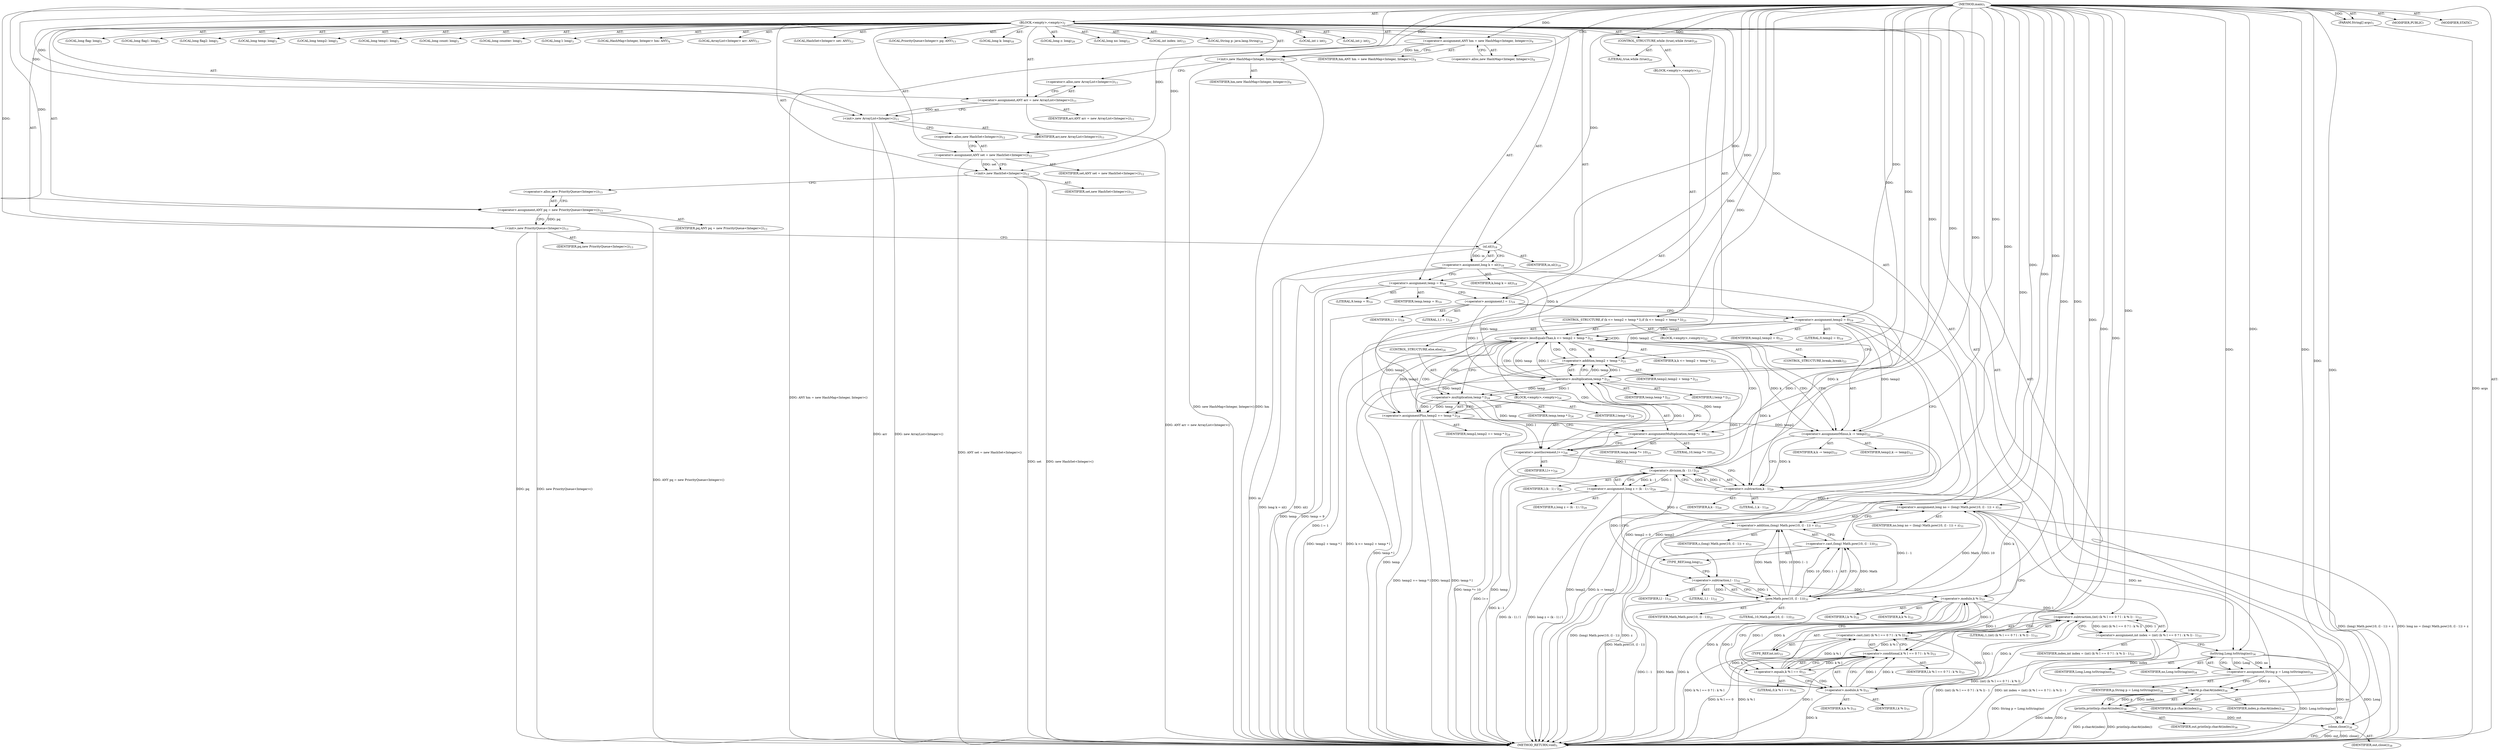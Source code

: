 digraph "main" {  
"25" [label = <(METHOD,main)<SUB>1</SUB>> ]
"26" [label = <(PARAM,String[] args)<SUB>1</SUB>> ]
"27" [label = <(BLOCK,&lt;empty&gt;,&lt;empty&gt;)<SUB>2</SUB>> ]
"28" [label = <(LOCAL,int i: int)<SUB>2</SUB>> ]
"29" [label = <(LOCAL,int j: int)<SUB>2</SUB>> ]
"30" [label = <(LOCAL,long flag: long)<SUB>3</SUB>> ]
"31" [label = <(LOCAL,long flag1: long)<SUB>3</SUB>> ]
"32" [label = <(LOCAL,long flag2: long)<SUB>3</SUB>> ]
"33" [label = <(LOCAL,long temp: long)<SUB>3</SUB>> ]
"34" [label = <(LOCAL,long temp2: long)<SUB>3</SUB>> ]
"35" [label = <(LOCAL,long temp1: long)<SUB>3</SUB>> ]
"36" [label = <(LOCAL,long count: long)<SUB>3</SUB>> ]
"37" [label = <(LOCAL,long counter: long)<SUB>3</SUB>> ]
"38" [label = <(LOCAL,long l: long)<SUB>3</SUB>> ]
"4" [label = <(LOCAL,HashMap&lt;Integer, Integer&gt; hm: ANY)<SUB>4</SUB>> ]
"39" [label = <(&lt;operator&gt;.assignment,ANY hm = new HashMap&lt;Integer, Integer&gt;())<SUB>4</SUB>> ]
"40" [label = <(IDENTIFIER,hm,ANY hm = new HashMap&lt;Integer, Integer&gt;())<SUB>4</SUB>> ]
"41" [label = <(&lt;operator&gt;.alloc,new HashMap&lt;Integer, Integer&gt;())<SUB>4</SUB>> ]
"42" [label = <(&lt;init&gt;,new HashMap&lt;Integer, Integer&gt;())<SUB>4</SUB>> ]
"3" [label = <(IDENTIFIER,hm,new HashMap&lt;Integer, Integer&gt;())<SUB>4</SUB>> ]
"6" [label = <(LOCAL,ArrayList&lt;Integer&gt; arr: ANY)<SUB>11</SUB>> ]
"43" [label = <(&lt;operator&gt;.assignment,ANY arr = new ArrayList&lt;Integer&gt;())<SUB>11</SUB>> ]
"44" [label = <(IDENTIFIER,arr,ANY arr = new ArrayList&lt;Integer&gt;())<SUB>11</SUB>> ]
"45" [label = <(&lt;operator&gt;.alloc,new ArrayList&lt;Integer&gt;())<SUB>11</SUB>> ]
"46" [label = <(&lt;init&gt;,new ArrayList&lt;Integer&gt;())<SUB>11</SUB>> ]
"5" [label = <(IDENTIFIER,arr,new ArrayList&lt;Integer&gt;())<SUB>11</SUB>> ]
"8" [label = <(LOCAL,HashSet&lt;Integer&gt; set: ANY)<SUB>12</SUB>> ]
"47" [label = <(&lt;operator&gt;.assignment,ANY set = new HashSet&lt;Integer&gt;())<SUB>12</SUB>> ]
"48" [label = <(IDENTIFIER,set,ANY set = new HashSet&lt;Integer&gt;())<SUB>12</SUB>> ]
"49" [label = <(&lt;operator&gt;.alloc,new HashSet&lt;Integer&gt;())<SUB>12</SUB>> ]
"50" [label = <(&lt;init&gt;,new HashSet&lt;Integer&gt;())<SUB>12</SUB>> ]
"7" [label = <(IDENTIFIER,set,new HashSet&lt;Integer&gt;())<SUB>12</SUB>> ]
"10" [label = <(LOCAL,PriorityQueue&lt;Integer&gt; pq: ANY)<SUB>13</SUB>> ]
"51" [label = <(&lt;operator&gt;.assignment,ANY pq = new PriorityQueue&lt;Integer&gt;())<SUB>13</SUB>> ]
"52" [label = <(IDENTIFIER,pq,ANY pq = new PriorityQueue&lt;Integer&gt;())<SUB>13</SUB>> ]
"53" [label = <(&lt;operator&gt;.alloc,new PriorityQueue&lt;Integer&gt;())<SUB>13</SUB>> ]
"54" [label = <(&lt;init&gt;,new PriorityQueue&lt;Integer&gt;())<SUB>13</SUB>> ]
"9" [label = <(IDENTIFIER,pq,new PriorityQueue&lt;Integer&gt;())<SUB>13</SUB>> ]
"55" [label = <(LOCAL,long k: long)<SUB>18</SUB>> ]
"56" [label = <(&lt;operator&gt;.assignment,long k = nl())<SUB>18</SUB>> ]
"57" [label = <(IDENTIFIER,k,long k = nl())<SUB>18</SUB>> ]
"58" [label = <(nl,nl())<SUB>18</SUB>> ]
"59" [label = <(IDENTIFIER,in,nl())<SUB>18</SUB>> ]
"60" [label = <(&lt;operator&gt;.assignment,temp = 9)<SUB>19</SUB>> ]
"61" [label = <(IDENTIFIER,temp,temp = 9)<SUB>19</SUB>> ]
"62" [label = <(LITERAL,9,temp = 9)<SUB>19</SUB>> ]
"63" [label = <(&lt;operator&gt;.assignment,l = 1)<SUB>19</SUB>> ]
"64" [label = <(IDENTIFIER,l,l = 1)<SUB>19</SUB>> ]
"65" [label = <(LITERAL,1,l = 1)<SUB>19</SUB>> ]
"66" [label = <(&lt;operator&gt;.assignment,temp2 = 0)<SUB>19</SUB>> ]
"67" [label = <(IDENTIFIER,temp2,temp2 = 0)<SUB>19</SUB>> ]
"68" [label = <(LITERAL,0,temp2 = 0)<SUB>19</SUB>> ]
"69" [label = <(CONTROL_STRUCTURE,while (true),while (true))<SUB>20</SUB>> ]
"70" [label = <(LITERAL,true,while (true))<SUB>20</SUB>> ]
"71" [label = <(BLOCK,&lt;empty&gt;,&lt;empty&gt;)<SUB>21</SUB>> ]
"72" [label = <(CONTROL_STRUCTURE,if (k &lt;= temp2 + temp * l),if (k &lt;= temp2 + temp * l))<SUB>21</SUB>> ]
"73" [label = <(&lt;operator&gt;.lessEqualsThan,k &lt;= temp2 + temp * l)<SUB>21</SUB>> ]
"74" [label = <(IDENTIFIER,k,k &lt;= temp2 + temp * l)<SUB>21</SUB>> ]
"75" [label = <(&lt;operator&gt;.addition,temp2 + temp * l)<SUB>21</SUB>> ]
"76" [label = <(IDENTIFIER,temp2,temp2 + temp * l)<SUB>21</SUB>> ]
"77" [label = <(&lt;operator&gt;.multiplication,temp * l)<SUB>21</SUB>> ]
"78" [label = <(IDENTIFIER,temp,temp * l)<SUB>21</SUB>> ]
"79" [label = <(IDENTIFIER,l,temp * l)<SUB>21</SUB>> ]
"80" [label = <(BLOCK,&lt;empty&gt;,&lt;empty&gt;)<SUB>22</SUB>> ]
"81" [label = <(&lt;operator&gt;.assignmentMinus,k -= temp2)<SUB>22</SUB>> ]
"82" [label = <(IDENTIFIER,k,k -= temp2)<SUB>22</SUB>> ]
"83" [label = <(IDENTIFIER,temp2,k -= temp2)<SUB>22</SUB>> ]
"84" [label = <(CONTROL_STRUCTURE,break;,break;)<SUB>22</SUB>> ]
"85" [label = <(CONTROL_STRUCTURE,else,else)<SUB>24</SUB>> ]
"86" [label = <(BLOCK,&lt;empty&gt;,&lt;empty&gt;)<SUB>24</SUB>> ]
"87" [label = <(&lt;operator&gt;.assignmentPlus,temp2 += temp * l)<SUB>24</SUB>> ]
"88" [label = <(IDENTIFIER,temp2,temp2 += temp * l)<SUB>24</SUB>> ]
"89" [label = <(&lt;operator&gt;.multiplication,temp * l)<SUB>24</SUB>> ]
"90" [label = <(IDENTIFIER,temp,temp * l)<SUB>24</SUB>> ]
"91" [label = <(IDENTIFIER,l,temp * l)<SUB>24</SUB>> ]
"92" [label = <(&lt;operator&gt;.assignmentMultiplication,temp *= 10)<SUB>25</SUB>> ]
"93" [label = <(IDENTIFIER,temp,temp *= 10)<SUB>25</SUB>> ]
"94" [label = <(LITERAL,10,temp *= 10)<SUB>25</SUB>> ]
"95" [label = <(&lt;operator&gt;.postIncrement,l++)<SUB>26</SUB>> ]
"96" [label = <(IDENTIFIER,l,l++)<SUB>26</SUB>> ]
"97" [label = <(LOCAL,long z: long)<SUB>29</SUB>> ]
"98" [label = <(&lt;operator&gt;.assignment,long z = (k - 1) / l)<SUB>29</SUB>> ]
"99" [label = <(IDENTIFIER,z,long z = (k - 1) / l)<SUB>29</SUB>> ]
"100" [label = <(&lt;operator&gt;.division,(k - 1) / l)<SUB>29</SUB>> ]
"101" [label = <(&lt;operator&gt;.subtraction,k - 1)<SUB>29</SUB>> ]
"102" [label = <(IDENTIFIER,k,k - 1)<SUB>29</SUB>> ]
"103" [label = <(LITERAL,1,k - 1)<SUB>29</SUB>> ]
"104" [label = <(IDENTIFIER,l,(k - 1) / l)<SUB>29</SUB>> ]
"105" [label = <(LOCAL,long no: long)<SUB>31</SUB>> ]
"106" [label = <(&lt;operator&gt;.assignment,long no = (long) Math.pow(10, (l - 1)) + z)<SUB>31</SUB>> ]
"107" [label = <(IDENTIFIER,no,long no = (long) Math.pow(10, (l - 1)) + z)<SUB>31</SUB>> ]
"108" [label = <(&lt;operator&gt;.addition,(long) Math.pow(10, (l - 1)) + z)<SUB>31</SUB>> ]
"109" [label = <(&lt;operator&gt;.cast,(long) Math.pow(10, (l - 1)))<SUB>31</SUB>> ]
"110" [label = <(TYPE_REF,long,long)<SUB>31</SUB>> ]
"111" [label = <(pow,Math.pow(10, (l - 1)))<SUB>31</SUB>> ]
"112" [label = <(IDENTIFIER,Math,Math.pow(10, (l - 1)))<SUB>31</SUB>> ]
"113" [label = <(LITERAL,10,Math.pow(10, (l - 1)))<SUB>31</SUB>> ]
"114" [label = <(&lt;operator&gt;.subtraction,l - 1)<SUB>31</SUB>> ]
"115" [label = <(IDENTIFIER,l,l - 1)<SUB>31</SUB>> ]
"116" [label = <(LITERAL,1,l - 1)<SUB>31</SUB>> ]
"117" [label = <(IDENTIFIER,z,(long) Math.pow(10, (l - 1)) + z)<SUB>31</SUB>> ]
"118" [label = <(LOCAL,int index: int)<SUB>33</SUB>> ]
"119" [label = <(&lt;operator&gt;.assignment,int index = (int) (k % l == 0 ? l : k % l) - 1)<SUB>33</SUB>> ]
"120" [label = <(IDENTIFIER,index,int index = (int) (k % l == 0 ? l : k % l) - 1)<SUB>33</SUB>> ]
"121" [label = <(&lt;operator&gt;.subtraction,(int) (k % l == 0 ? l : k % l) - 1)<SUB>33</SUB>> ]
"122" [label = <(&lt;operator&gt;.cast,(int) (k % l == 0 ? l : k % l))<SUB>33</SUB>> ]
"123" [label = <(TYPE_REF,int,int)<SUB>33</SUB>> ]
"124" [label = <(&lt;operator&gt;.conditional,k % l == 0 ? l : k % l)<SUB>33</SUB>> ]
"125" [label = <(&lt;operator&gt;.equals,k % l == 0)<SUB>33</SUB>> ]
"126" [label = <(&lt;operator&gt;.modulo,k % l)<SUB>33</SUB>> ]
"127" [label = <(IDENTIFIER,k,k % l)<SUB>33</SUB>> ]
"128" [label = <(IDENTIFIER,l,k % l)<SUB>33</SUB>> ]
"129" [label = <(LITERAL,0,k % l == 0)<SUB>33</SUB>> ]
"130" [label = <(IDENTIFIER,l,k % l == 0 ? l : k % l)<SUB>33</SUB>> ]
"131" [label = <(&lt;operator&gt;.modulo,k % l)<SUB>33</SUB>> ]
"132" [label = <(IDENTIFIER,k,k % l)<SUB>33</SUB>> ]
"133" [label = <(IDENTIFIER,l,k % l)<SUB>33</SUB>> ]
"134" [label = <(LITERAL,1,(int) (k % l == 0 ? l : k % l) - 1)<SUB>33</SUB>> ]
"135" [label = <(LOCAL,String p: java.lang.String)<SUB>34</SUB>> ]
"136" [label = <(&lt;operator&gt;.assignment,String p = Long.toString(no))<SUB>34</SUB>> ]
"137" [label = <(IDENTIFIER,p,String p = Long.toString(no))<SUB>34</SUB>> ]
"138" [label = <(toString,Long.toString(no))<SUB>34</SUB>> ]
"139" [label = <(IDENTIFIER,Long,Long.toString(no))<SUB>34</SUB>> ]
"140" [label = <(IDENTIFIER,no,Long.toString(no))<SUB>34</SUB>> ]
"141" [label = <(println,println(p.charAt(index)))<SUB>36</SUB>> ]
"142" [label = <(IDENTIFIER,out,println(p.charAt(index)))<SUB>36</SUB>> ]
"143" [label = <(charAt,p.charAt(index))<SUB>36</SUB>> ]
"144" [label = <(IDENTIFIER,p,p.charAt(index))<SUB>36</SUB>> ]
"145" [label = <(IDENTIFIER,index,p.charAt(index))<SUB>36</SUB>> ]
"146" [label = <(close,close())<SUB>38</SUB>> ]
"147" [label = <(IDENTIFIER,out,close())<SUB>38</SUB>> ]
"148" [label = <(MODIFIER,PUBLIC)> ]
"149" [label = <(MODIFIER,STATIC)> ]
"150" [label = <(METHOD_RETURN,void)<SUB>1</SUB>> ]
  "25" -> "26"  [ label = "AST: "] 
  "25" -> "27"  [ label = "AST: "] 
  "25" -> "148"  [ label = "AST: "] 
  "25" -> "149"  [ label = "AST: "] 
  "25" -> "150"  [ label = "AST: "] 
  "27" -> "28"  [ label = "AST: "] 
  "27" -> "29"  [ label = "AST: "] 
  "27" -> "30"  [ label = "AST: "] 
  "27" -> "31"  [ label = "AST: "] 
  "27" -> "32"  [ label = "AST: "] 
  "27" -> "33"  [ label = "AST: "] 
  "27" -> "34"  [ label = "AST: "] 
  "27" -> "35"  [ label = "AST: "] 
  "27" -> "36"  [ label = "AST: "] 
  "27" -> "37"  [ label = "AST: "] 
  "27" -> "38"  [ label = "AST: "] 
  "27" -> "4"  [ label = "AST: "] 
  "27" -> "39"  [ label = "AST: "] 
  "27" -> "42"  [ label = "AST: "] 
  "27" -> "6"  [ label = "AST: "] 
  "27" -> "43"  [ label = "AST: "] 
  "27" -> "46"  [ label = "AST: "] 
  "27" -> "8"  [ label = "AST: "] 
  "27" -> "47"  [ label = "AST: "] 
  "27" -> "50"  [ label = "AST: "] 
  "27" -> "10"  [ label = "AST: "] 
  "27" -> "51"  [ label = "AST: "] 
  "27" -> "54"  [ label = "AST: "] 
  "27" -> "55"  [ label = "AST: "] 
  "27" -> "56"  [ label = "AST: "] 
  "27" -> "60"  [ label = "AST: "] 
  "27" -> "63"  [ label = "AST: "] 
  "27" -> "66"  [ label = "AST: "] 
  "27" -> "69"  [ label = "AST: "] 
  "27" -> "97"  [ label = "AST: "] 
  "27" -> "98"  [ label = "AST: "] 
  "27" -> "105"  [ label = "AST: "] 
  "27" -> "106"  [ label = "AST: "] 
  "27" -> "118"  [ label = "AST: "] 
  "27" -> "119"  [ label = "AST: "] 
  "27" -> "135"  [ label = "AST: "] 
  "27" -> "136"  [ label = "AST: "] 
  "27" -> "141"  [ label = "AST: "] 
  "27" -> "146"  [ label = "AST: "] 
  "39" -> "40"  [ label = "AST: "] 
  "39" -> "41"  [ label = "AST: "] 
  "42" -> "3"  [ label = "AST: "] 
  "43" -> "44"  [ label = "AST: "] 
  "43" -> "45"  [ label = "AST: "] 
  "46" -> "5"  [ label = "AST: "] 
  "47" -> "48"  [ label = "AST: "] 
  "47" -> "49"  [ label = "AST: "] 
  "50" -> "7"  [ label = "AST: "] 
  "51" -> "52"  [ label = "AST: "] 
  "51" -> "53"  [ label = "AST: "] 
  "54" -> "9"  [ label = "AST: "] 
  "56" -> "57"  [ label = "AST: "] 
  "56" -> "58"  [ label = "AST: "] 
  "58" -> "59"  [ label = "AST: "] 
  "60" -> "61"  [ label = "AST: "] 
  "60" -> "62"  [ label = "AST: "] 
  "63" -> "64"  [ label = "AST: "] 
  "63" -> "65"  [ label = "AST: "] 
  "66" -> "67"  [ label = "AST: "] 
  "66" -> "68"  [ label = "AST: "] 
  "69" -> "70"  [ label = "AST: "] 
  "69" -> "71"  [ label = "AST: "] 
  "71" -> "72"  [ label = "AST: "] 
  "72" -> "73"  [ label = "AST: "] 
  "72" -> "80"  [ label = "AST: "] 
  "72" -> "85"  [ label = "AST: "] 
  "73" -> "74"  [ label = "AST: "] 
  "73" -> "75"  [ label = "AST: "] 
  "75" -> "76"  [ label = "AST: "] 
  "75" -> "77"  [ label = "AST: "] 
  "77" -> "78"  [ label = "AST: "] 
  "77" -> "79"  [ label = "AST: "] 
  "80" -> "81"  [ label = "AST: "] 
  "80" -> "84"  [ label = "AST: "] 
  "81" -> "82"  [ label = "AST: "] 
  "81" -> "83"  [ label = "AST: "] 
  "85" -> "86"  [ label = "AST: "] 
  "86" -> "87"  [ label = "AST: "] 
  "86" -> "92"  [ label = "AST: "] 
  "86" -> "95"  [ label = "AST: "] 
  "87" -> "88"  [ label = "AST: "] 
  "87" -> "89"  [ label = "AST: "] 
  "89" -> "90"  [ label = "AST: "] 
  "89" -> "91"  [ label = "AST: "] 
  "92" -> "93"  [ label = "AST: "] 
  "92" -> "94"  [ label = "AST: "] 
  "95" -> "96"  [ label = "AST: "] 
  "98" -> "99"  [ label = "AST: "] 
  "98" -> "100"  [ label = "AST: "] 
  "100" -> "101"  [ label = "AST: "] 
  "100" -> "104"  [ label = "AST: "] 
  "101" -> "102"  [ label = "AST: "] 
  "101" -> "103"  [ label = "AST: "] 
  "106" -> "107"  [ label = "AST: "] 
  "106" -> "108"  [ label = "AST: "] 
  "108" -> "109"  [ label = "AST: "] 
  "108" -> "117"  [ label = "AST: "] 
  "109" -> "110"  [ label = "AST: "] 
  "109" -> "111"  [ label = "AST: "] 
  "111" -> "112"  [ label = "AST: "] 
  "111" -> "113"  [ label = "AST: "] 
  "111" -> "114"  [ label = "AST: "] 
  "114" -> "115"  [ label = "AST: "] 
  "114" -> "116"  [ label = "AST: "] 
  "119" -> "120"  [ label = "AST: "] 
  "119" -> "121"  [ label = "AST: "] 
  "121" -> "122"  [ label = "AST: "] 
  "121" -> "134"  [ label = "AST: "] 
  "122" -> "123"  [ label = "AST: "] 
  "122" -> "124"  [ label = "AST: "] 
  "124" -> "125"  [ label = "AST: "] 
  "124" -> "130"  [ label = "AST: "] 
  "124" -> "131"  [ label = "AST: "] 
  "125" -> "126"  [ label = "AST: "] 
  "125" -> "129"  [ label = "AST: "] 
  "126" -> "127"  [ label = "AST: "] 
  "126" -> "128"  [ label = "AST: "] 
  "131" -> "132"  [ label = "AST: "] 
  "131" -> "133"  [ label = "AST: "] 
  "136" -> "137"  [ label = "AST: "] 
  "136" -> "138"  [ label = "AST: "] 
  "138" -> "139"  [ label = "AST: "] 
  "138" -> "140"  [ label = "AST: "] 
  "141" -> "142"  [ label = "AST: "] 
  "141" -> "143"  [ label = "AST: "] 
  "143" -> "144"  [ label = "AST: "] 
  "143" -> "145"  [ label = "AST: "] 
  "146" -> "147"  [ label = "AST: "] 
  "39" -> "42"  [ label = "CFG: "] 
  "42" -> "45"  [ label = "CFG: "] 
  "43" -> "46"  [ label = "CFG: "] 
  "46" -> "49"  [ label = "CFG: "] 
  "47" -> "50"  [ label = "CFG: "] 
  "50" -> "53"  [ label = "CFG: "] 
  "51" -> "54"  [ label = "CFG: "] 
  "54" -> "58"  [ label = "CFG: "] 
  "56" -> "60"  [ label = "CFG: "] 
  "60" -> "63"  [ label = "CFG: "] 
  "63" -> "66"  [ label = "CFG: "] 
  "66" -> "77"  [ label = "CFG: "] 
  "66" -> "101"  [ label = "CFG: "] 
  "98" -> "110"  [ label = "CFG: "] 
  "106" -> "123"  [ label = "CFG: "] 
  "119" -> "138"  [ label = "CFG: "] 
  "136" -> "143"  [ label = "CFG: "] 
  "141" -> "146"  [ label = "CFG: "] 
  "146" -> "150"  [ label = "CFG: "] 
  "41" -> "39"  [ label = "CFG: "] 
  "45" -> "43"  [ label = "CFG: "] 
  "49" -> "47"  [ label = "CFG: "] 
  "53" -> "51"  [ label = "CFG: "] 
  "58" -> "56"  [ label = "CFG: "] 
  "100" -> "98"  [ label = "CFG: "] 
  "108" -> "106"  [ label = "CFG: "] 
  "121" -> "119"  [ label = "CFG: "] 
  "138" -> "136"  [ label = "CFG: "] 
  "143" -> "141"  [ label = "CFG: "] 
  "101" -> "100"  [ label = "CFG: "] 
  "109" -> "108"  [ label = "CFG: "] 
  "122" -> "121"  [ label = "CFG: "] 
  "73" -> "81"  [ label = "CFG: "] 
  "73" -> "89"  [ label = "CFG: "] 
  "110" -> "114"  [ label = "CFG: "] 
  "111" -> "109"  [ label = "CFG: "] 
  "123" -> "126"  [ label = "CFG: "] 
  "124" -> "122"  [ label = "CFG: "] 
  "75" -> "73"  [ label = "CFG: "] 
  "81" -> "101"  [ label = "CFG: "] 
  "114" -> "111"  [ label = "CFG: "] 
  "125" -> "124"  [ label = "CFG: "] 
  "125" -> "131"  [ label = "CFG: "] 
  "131" -> "124"  [ label = "CFG: "] 
  "77" -> "75"  [ label = "CFG: "] 
  "87" -> "92"  [ label = "CFG: "] 
  "92" -> "95"  [ label = "CFG: "] 
  "95" -> "77"  [ label = "CFG: "] 
  "95" -> "101"  [ label = "CFG: "] 
  "126" -> "125"  [ label = "CFG: "] 
  "89" -> "87"  [ label = "CFG: "] 
  "25" -> "41"  [ label = "CFG: "] 
  "26" -> "150"  [ label = "DDG: args"] 
  "39" -> "150"  [ label = "DDG: ANY hm = new HashMap&lt;Integer, Integer&gt;()"] 
  "42" -> "150"  [ label = "DDG: hm"] 
  "42" -> "150"  [ label = "DDG: new HashMap&lt;Integer, Integer&gt;()"] 
  "43" -> "150"  [ label = "DDG: ANY arr = new ArrayList&lt;Integer&gt;()"] 
  "46" -> "150"  [ label = "DDG: arr"] 
  "46" -> "150"  [ label = "DDG: new ArrayList&lt;Integer&gt;()"] 
  "47" -> "150"  [ label = "DDG: ANY set = new HashSet&lt;Integer&gt;()"] 
  "50" -> "150"  [ label = "DDG: set"] 
  "50" -> "150"  [ label = "DDG: new HashSet&lt;Integer&gt;()"] 
  "51" -> "150"  [ label = "DDG: ANY pq = new PriorityQueue&lt;Integer&gt;()"] 
  "54" -> "150"  [ label = "DDG: pq"] 
  "54" -> "150"  [ label = "DDG: new PriorityQueue&lt;Integer&gt;()"] 
  "56" -> "150"  [ label = "DDG: nl()"] 
  "56" -> "150"  [ label = "DDG: long k = nl()"] 
  "60" -> "150"  [ label = "DDG: temp"] 
  "60" -> "150"  [ label = "DDG: temp = 9"] 
  "63" -> "150"  [ label = "DDG: l = 1"] 
  "66" -> "150"  [ label = "DDG: temp2"] 
  "66" -> "150"  [ label = "DDG: temp2 = 0"] 
  "77" -> "150"  [ label = "DDG: temp"] 
  "75" -> "150"  [ label = "DDG: temp * l"] 
  "73" -> "150"  [ label = "DDG: temp2 + temp * l"] 
  "73" -> "150"  [ label = "DDG: k &lt;= temp2 + temp * l"] 
  "87" -> "150"  [ label = "DDG: temp2"] 
  "87" -> "150"  [ label = "DDG: temp * l"] 
  "87" -> "150"  [ label = "DDG: temp2 += temp * l"] 
  "92" -> "150"  [ label = "DDG: temp"] 
  "92" -> "150"  [ label = "DDG: temp *= 10"] 
  "95" -> "150"  [ label = "DDG: l++"] 
  "81" -> "150"  [ label = "DDG: temp2"] 
  "81" -> "150"  [ label = "DDG: k -= temp2"] 
  "100" -> "150"  [ label = "DDG: k - 1"] 
  "98" -> "150"  [ label = "DDG: (k - 1) / l"] 
  "98" -> "150"  [ label = "DDG: long z = (k - 1) / l"] 
  "111" -> "150"  [ label = "DDG: l - 1"] 
  "109" -> "150"  [ label = "DDG: Math.pow(10, (l - 1))"] 
  "108" -> "150"  [ label = "DDG: (long) Math.pow(10, (l - 1))"] 
  "108" -> "150"  [ label = "DDG: z"] 
  "106" -> "150"  [ label = "DDG: (long) Math.pow(10, (l - 1)) + z"] 
  "106" -> "150"  [ label = "DDG: long no = (long) Math.pow(10, (l - 1)) + z"] 
  "126" -> "150"  [ label = "DDG: k"] 
  "124" -> "150"  [ label = "DDG: k % l == 0"] 
  "131" -> "150"  [ label = "DDG: k"] 
  "124" -> "150"  [ label = "DDG: k % l"] 
  "124" -> "150"  [ label = "DDG: l"] 
  "122" -> "150"  [ label = "DDG: k % l == 0 ? l : k % l"] 
  "121" -> "150"  [ label = "DDG: (int) (k % l == 0 ? l : k % l)"] 
  "119" -> "150"  [ label = "DDG: (int) (k % l == 0 ? l : k % l) - 1"] 
  "119" -> "150"  [ label = "DDG: int index = (int) (k % l == 0 ? l : k % l) - 1"] 
  "138" -> "150"  [ label = "DDG: no"] 
  "136" -> "150"  [ label = "DDG: Long.toString(no)"] 
  "136" -> "150"  [ label = "DDG: String p = Long.toString(no)"] 
  "143" -> "150"  [ label = "DDG: p"] 
  "143" -> "150"  [ label = "DDG: index"] 
  "141" -> "150"  [ label = "DDG: p.charAt(index)"] 
  "141" -> "150"  [ label = "DDG: println(p.charAt(index))"] 
  "146" -> "150"  [ label = "DDG: out"] 
  "146" -> "150"  [ label = "DDG: close()"] 
  "58" -> "150"  [ label = "DDG: in"] 
  "111" -> "150"  [ label = "DDG: Math"] 
  "138" -> "150"  [ label = "DDG: Long"] 
  "25" -> "26"  [ label = "DDG: "] 
  "25" -> "39"  [ label = "DDG: "] 
  "25" -> "43"  [ label = "DDG: "] 
  "25" -> "47"  [ label = "DDG: "] 
  "25" -> "51"  [ label = "DDG: "] 
  "58" -> "56"  [ label = "DDG: in"] 
  "25" -> "60"  [ label = "DDG: "] 
  "25" -> "63"  [ label = "DDG: "] 
  "25" -> "66"  [ label = "DDG: "] 
  "100" -> "98"  [ label = "DDG: k - 1"] 
  "100" -> "98"  [ label = "DDG: l"] 
  "25" -> "106"  [ label = "DDG: "] 
  "111" -> "106"  [ label = "DDG: Math"] 
  "111" -> "106"  [ label = "DDG: 10"] 
  "111" -> "106"  [ label = "DDG: l - 1"] 
  "98" -> "106"  [ label = "DDG: z"] 
  "121" -> "119"  [ label = "DDG: (int) (k % l == 0 ? l : k % l)"] 
  "121" -> "119"  [ label = "DDG: 1"] 
  "138" -> "136"  [ label = "DDG: Long"] 
  "138" -> "136"  [ label = "DDG: no"] 
  "39" -> "42"  [ label = "DDG: hm"] 
  "25" -> "42"  [ label = "DDG: "] 
  "43" -> "46"  [ label = "DDG: arr"] 
  "25" -> "46"  [ label = "DDG: "] 
  "47" -> "50"  [ label = "DDG: set"] 
  "25" -> "50"  [ label = "DDG: "] 
  "51" -> "54"  [ label = "DDG: pq"] 
  "25" -> "54"  [ label = "DDG: "] 
  "25" -> "70"  [ label = "DDG: "] 
  "25" -> "141"  [ label = "DDG: "] 
  "143" -> "141"  [ label = "DDG: p"] 
  "143" -> "141"  [ label = "DDG: index"] 
  "141" -> "146"  [ label = "DDG: out"] 
  "25" -> "146"  [ label = "DDG: "] 
  "25" -> "58"  [ label = "DDG: "] 
  "101" -> "100"  [ label = "DDG: k"] 
  "101" -> "100"  [ label = "DDG: 1"] 
  "63" -> "100"  [ label = "DDG: l"] 
  "77" -> "100"  [ label = "DDG: l"] 
  "95" -> "100"  [ label = "DDG: l"] 
  "25" -> "100"  [ label = "DDG: "] 
  "25" -> "108"  [ label = "DDG: "] 
  "111" -> "108"  [ label = "DDG: Math"] 
  "111" -> "108"  [ label = "DDG: 10"] 
  "111" -> "108"  [ label = "DDG: l - 1"] 
  "98" -> "108"  [ label = "DDG: z"] 
  "25" -> "121"  [ label = "DDG: "] 
  "126" -> "121"  [ label = "DDG: l"] 
  "131" -> "121"  [ label = "DDG: l"] 
  "125" -> "121"  [ label = "DDG: k % l"] 
  "131" -> "121"  [ label = "DDG: k"] 
  "25" -> "138"  [ label = "DDG: "] 
  "106" -> "138"  [ label = "DDG: no"] 
  "136" -> "143"  [ label = "DDG: p"] 
  "25" -> "143"  [ label = "DDG: "] 
  "119" -> "143"  [ label = "DDG: index"] 
  "56" -> "101"  [ label = "DDG: k"] 
  "73" -> "101"  [ label = "DDG: k"] 
  "81" -> "101"  [ label = "DDG: k"] 
  "25" -> "101"  [ label = "DDG: "] 
  "25" -> "109"  [ label = "DDG: "] 
  "111" -> "109"  [ label = "DDG: Math"] 
  "111" -> "109"  [ label = "DDG: 10"] 
  "111" -> "109"  [ label = "DDG: l - 1"] 
  "25" -> "122"  [ label = "DDG: "] 
  "126" -> "122"  [ label = "DDG: l"] 
  "131" -> "122"  [ label = "DDG: l"] 
  "125" -> "122"  [ label = "DDG: k % l"] 
  "131" -> "122"  [ label = "DDG: k"] 
  "56" -> "73"  [ label = "DDG: k"] 
  "25" -> "73"  [ label = "DDG: "] 
  "66" -> "73"  [ label = "DDG: temp2"] 
  "87" -> "73"  [ label = "DDG: temp2"] 
  "77" -> "73"  [ label = "DDG: temp"] 
  "77" -> "73"  [ label = "DDG: l"] 
  "25" -> "81"  [ label = "DDG: "] 
  "66" -> "81"  [ label = "DDG: temp2"] 
  "87" -> "81"  [ label = "DDG: temp2"] 
  "25" -> "111"  [ label = "DDG: "] 
  "114" -> "111"  [ label = "DDG: l"] 
  "114" -> "111"  [ label = "DDG: 1"] 
  "126" -> "124"  [ label = "DDG: l"] 
  "131" -> "124"  [ label = "DDG: l"] 
  "25" -> "124"  [ label = "DDG: "] 
  "125" -> "124"  [ label = "DDG: k % l"] 
  "131" -> "124"  [ label = "DDG: k"] 
  "66" -> "75"  [ label = "DDG: temp2"] 
  "87" -> "75"  [ label = "DDG: temp2"] 
  "25" -> "75"  [ label = "DDG: "] 
  "77" -> "75"  [ label = "DDG: temp"] 
  "77" -> "75"  [ label = "DDG: l"] 
  "73" -> "81"  [ label = "DDG: k"] 
  "89" -> "87"  [ label = "DDG: temp"] 
  "89" -> "87"  [ label = "DDG: l"] 
  "25" -> "92"  [ label = "DDG: "] 
  "100" -> "114"  [ label = "DDG: l"] 
  "25" -> "114"  [ label = "DDG: "] 
  "126" -> "125"  [ label = "DDG: k"] 
  "126" -> "125"  [ label = "DDG: l"] 
  "25" -> "125"  [ label = "DDG: "] 
  "126" -> "131"  [ label = "DDG: k"] 
  "25" -> "131"  [ label = "DDG: "] 
  "126" -> "131"  [ label = "DDG: l"] 
  "60" -> "77"  [ label = "DDG: temp"] 
  "92" -> "77"  [ label = "DDG: temp"] 
  "25" -> "77"  [ label = "DDG: "] 
  "63" -> "77"  [ label = "DDG: l"] 
  "95" -> "77"  [ label = "DDG: l"] 
  "25" -> "87"  [ label = "DDG: "] 
  "66" -> "87"  [ label = "DDG: temp2"] 
  "89" -> "92"  [ label = "DDG: temp"] 
  "89" -> "95"  [ label = "DDG: l"] 
  "25" -> "95"  [ label = "DDG: "] 
  "101" -> "126"  [ label = "DDG: k"] 
  "25" -> "126"  [ label = "DDG: "] 
  "114" -> "126"  [ label = "DDG: l"] 
  "77" -> "89"  [ label = "DDG: temp"] 
  "25" -> "89"  [ label = "DDG: "] 
  "77" -> "89"  [ label = "DDG: l"] 
  "73" -> "89"  [ label = "CDG: "] 
  "73" -> "81"  [ label = "CDG: "] 
  "73" -> "95"  [ label = "CDG: "] 
  "73" -> "92"  [ label = "CDG: "] 
  "73" -> "87"  [ label = "CDG: "] 
  "73" -> "73"  [ label = "CDG: "] 
  "73" -> "77"  [ label = "CDG: "] 
  "73" -> "75"  [ label = "CDG: "] 
  "125" -> "131"  [ label = "CDG: "] 
}
